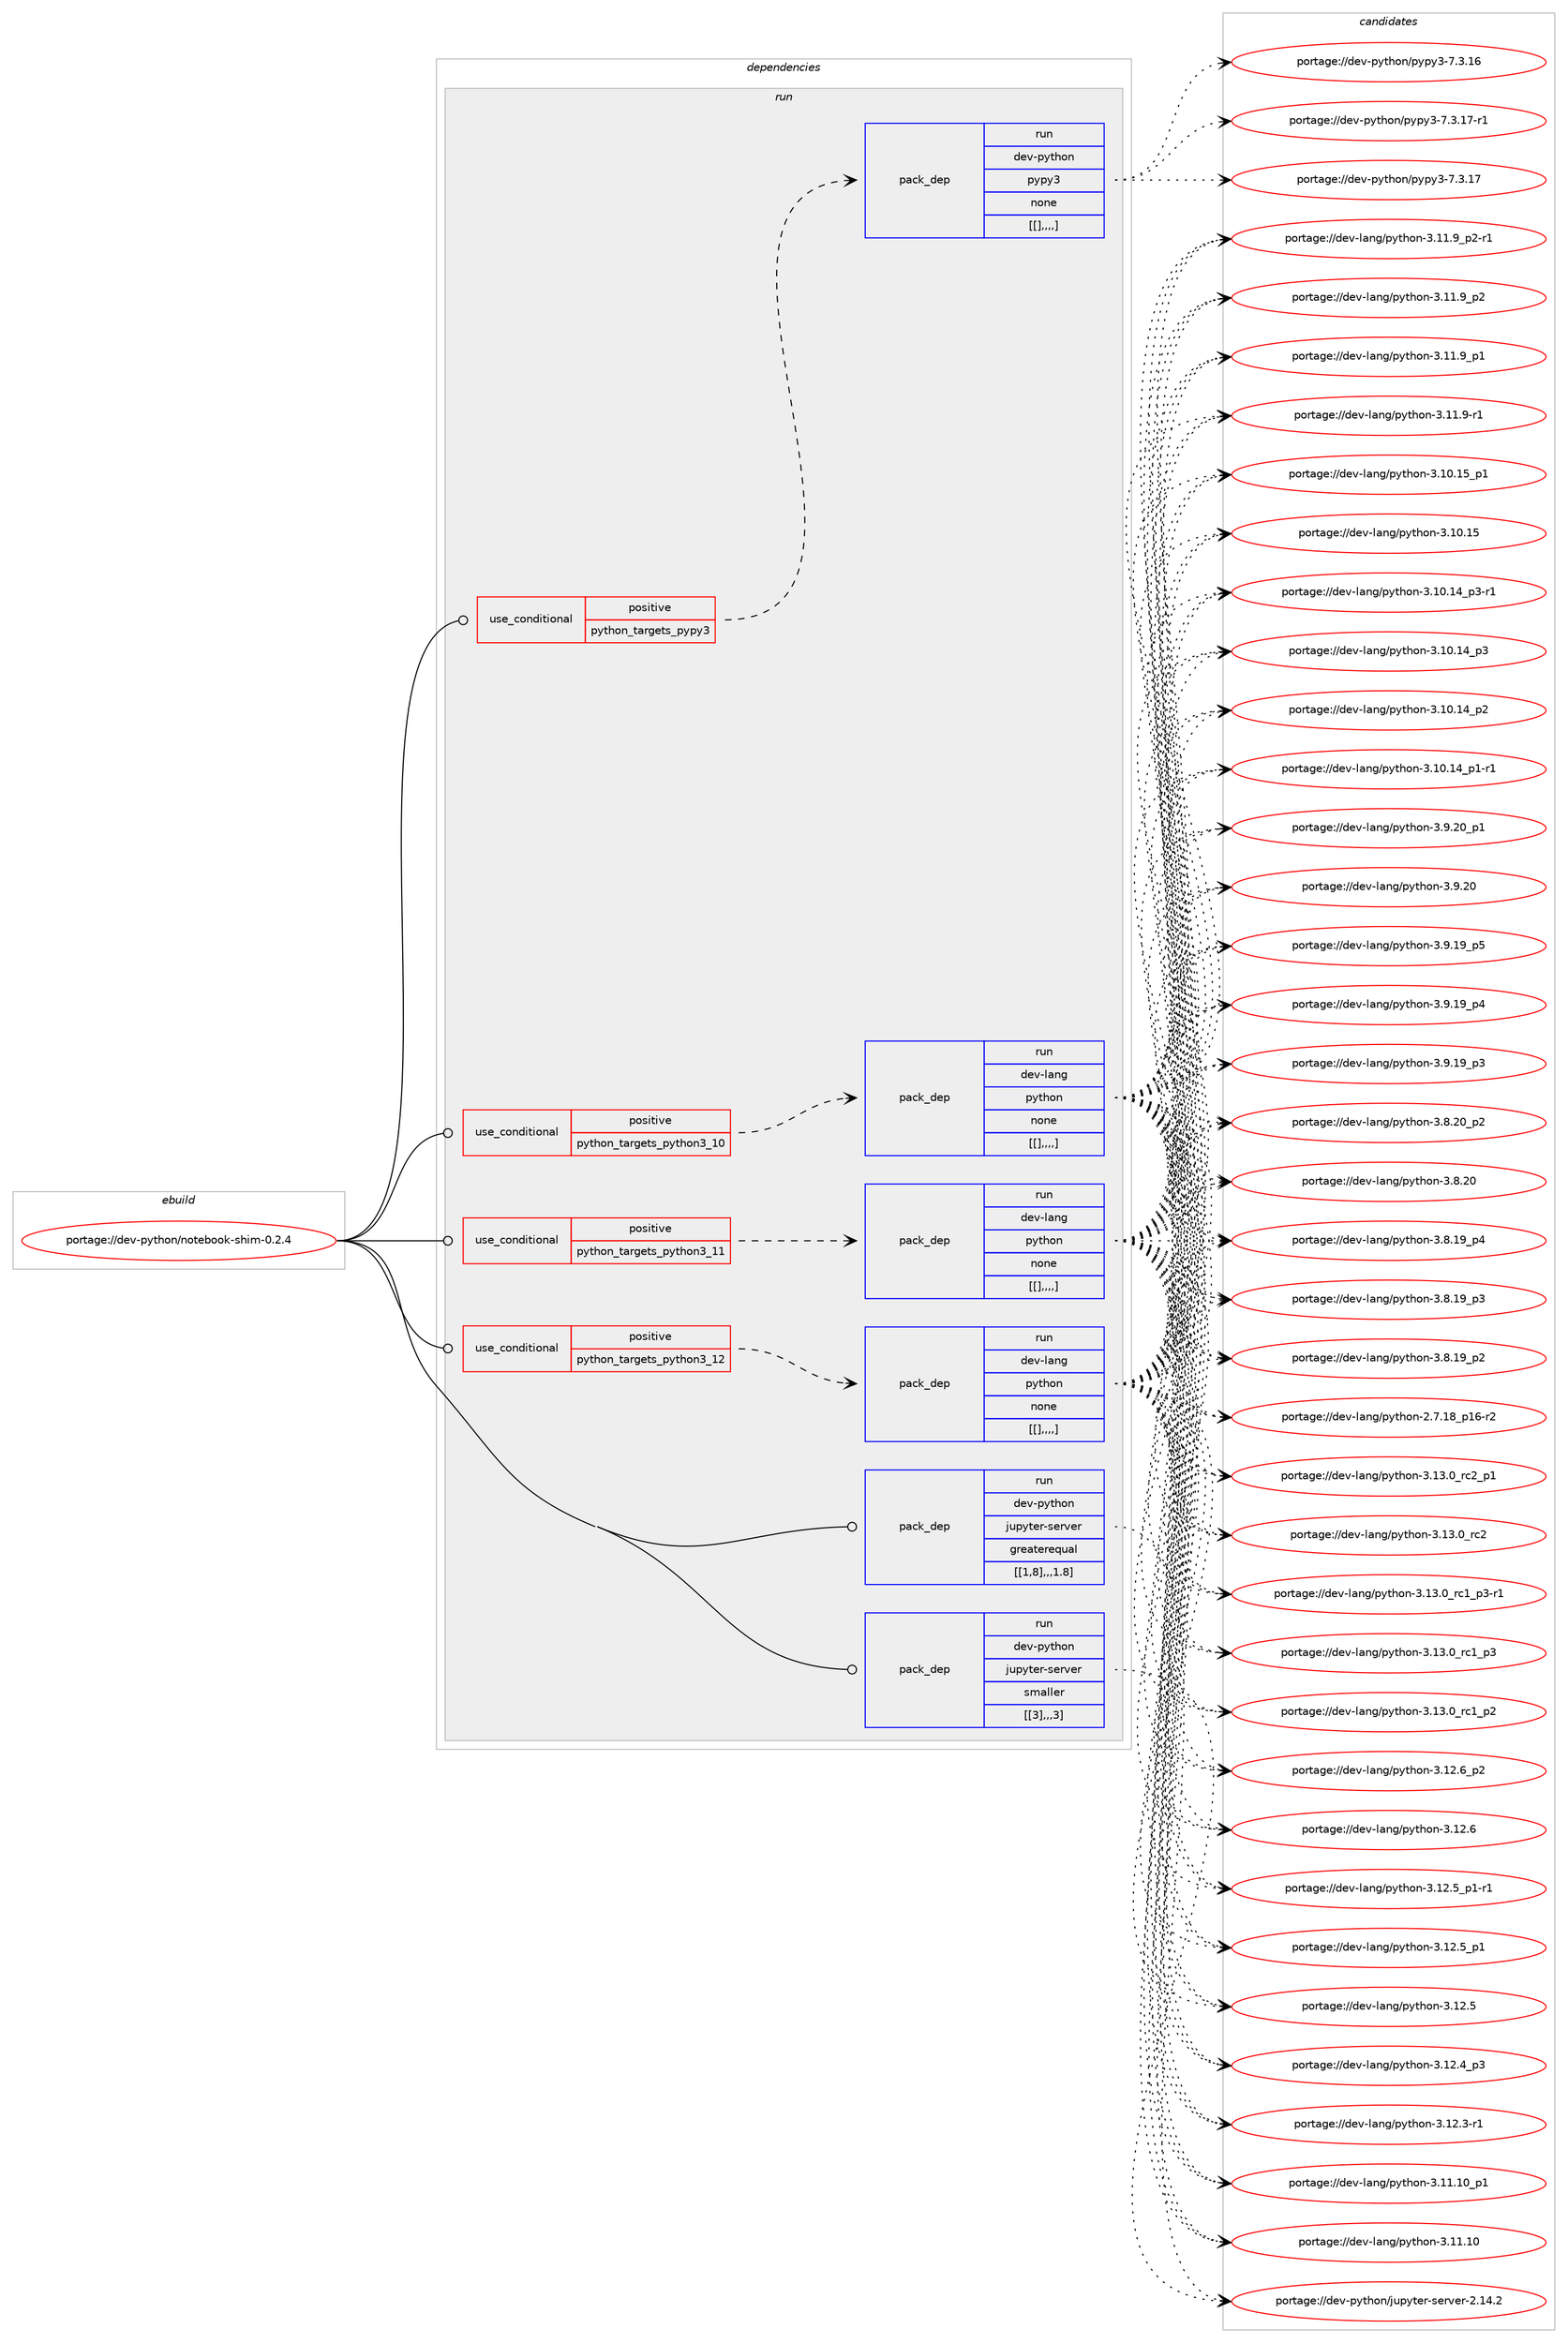 digraph prolog {

# *************
# Graph options
# *************

newrank=true;
concentrate=true;
compound=true;
graph [rankdir=LR,fontname=Helvetica,fontsize=10,ranksep=1.5];#, ranksep=2.5, nodesep=0.2];
edge  [arrowhead=vee];
node  [fontname=Helvetica,fontsize=10];

# **********
# The ebuild
# **********

subgraph cluster_leftcol {
color=gray;
label=<<i>ebuild</i>>;
id [label="portage://dev-python/notebook-shim-0.2.4", color=red, width=4, href="../dev-python/notebook-shim-0.2.4.svg"];
}

# ****************
# The dependencies
# ****************

subgraph cluster_midcol {
color=gray;
label=<<i>dependencies</i>>;
subgraph cluster_compile {
fillcolor="#eeeeee";
style=filled;
label=<<i>compile</i>>;
}
subgraph cluster_compileandrun {
fillcolor="#eeeeee";
style=filled;
label=<<i>compile and run</i>>;
}
subgraph cluster_run {
fillcolor="#eeeeee";
style=filled;
label=<<i>run</i>>;
subgraph cond36562 {
dependency154698 [label=<<TABLE BORDER="0" CELLBORDER="1" CELLSPACING="0" CELLPADDING="4"><TR><TD ROWSPAN="3" CELLPADDING="10">use_conditional</TD></TR><TR><TD>positive</TD></TR><TR><TD>python_targets_pypy3</TD></TR></TABLE>>, shape=none, color=red];
subgraph pack116922 {
dependency154699 [label=<<TABLE BORDER="0" CELLBORDER="1" CELLSPACING="0" CELLPADDING="4" WIDTH="220"><TR><TD ROWSPAN="6" CELLPADDING="30">pack_dep</TD></TR><TR><TD WIDTH="110">run</TD></TR><TR><TD>dev-python</TD></TR><TR><TD>pypy3</TD></TR><TR><TD>none</TD></TR><TR><TD>[[],,,,]</TD></TR></TABLE>>, shape=none, color=blue];
}
dependency154698:e -> dependency154699:w [weight=20,style="dashed",arrowhead="vee"];
}
id:e -> dependency154698:w [weight=20,style="solid",arrowhead="odot"];
subgraph cond36563 {
dependency154700 [label=<<TABLE BORDER="0" CELLBORDER="1" CELLSPACING="0" CELLPADDING="4"><TR><TD ROWSPAN="3" CELLPADDING="10">use_conditional</TD></TR><TR><TD>positive</TD></TR><TR><TD>python_targets_python3_10</TD></TR></TABLE>>, shape=none, color=red];
subgraph pack116923 {
dependency154701 [label=<<TABLE BORDER="0" CELLBORDER="1" CELLSPACING="0" CELLPADDING="4" WIDTH="220"><TR><TD ROWSPAN="6" CELLPADDING="30">pack_dep</TD></TR><TR><TD WIDTH="110">run</TD></TR><TR><TD>dev-lang</TD></TR><TR><TD>python</TD></TR><TR><TD>none</TD></TR><TR><TD>[[],,,,]</TD></TR></TABLE>>, shape=none, color=blue];
}
dependency154700:e -> dependency154701:w [weight=20,style="dashed",arrowhead="vee"];
}
id:e -> dependency154700:w [weight=20,style="solid",arrowhead="odot"];
subgraph cond36564 {
dependency154702 [label=<<TABLE BORDER="0" CELLBORDER="1" CELLSPACING="0" CELLPADDING="4"><TR><TD ROWSPAN="3" CELLPADDING="10">use_conditional</TD></TR><TR><TD>positive</TD></TR><TR><TD>python_targets_python3_11</TD></TR></TABLE>>, shape=none, color=red];
subgraph pack116924 {
dependency154703 [label=<<TABLE BORDER="0" CELLBORDER="1" CELLSPACING="0" CELLPADDING="4" WIDTH="220"><TR><TD ROWSPAN="6" CELLPADDING="30">pack_dep</TD></TR><TR><TD WIDTH="110">run</TD></TR><TR><TD>dev-lang</TD></TR><TR><TD>python</TD></TR><TR><TD>none</TD></TR><TR><TD>[[],,,,]</TD></TR></TABLE>>, shape=none, color=blue];
}
dependency154702:e -> dependency154703:w [weight=20,style="dashed",arrowhead="vee"];
}
id:e -> dependency154702:w [weight=20,style="solid",arrowhead="odot"];
subgraph cond36565 {
dependency154704 [label=<<TABLE BORDER="0" CELLBORDER="1" CELLSPACING="0" CELLPADDING="4"><TR><TD ROWSPAN="3" CELLPADDING="10">use_conditional</TD></TR><TR><TD>positive</TD></TR><TR><TD>python_targets_python3_12</TD></TR></TABLE>>, shape=none, color=red];
subgraph pack116925 {
dependency154705 [label=<<TABLE BORDER="0" CELLBORDER="1" CELLSPACING="0" CELLPADDING="4" WIDTH="220"><TR><TD ROWSPAN="6" CELLPADDING="30">pack_dep</TD></TR><TR><TD WIDTH="110">run</TD></TR><TR><TD>dev-lang</TD></TR><TR><TD>python</TD></TR><TR><TD>none</TD></TR><TR><TD>[[],,,,]</TD></TR></TABLE>>, shape=none, color=blue];
}
dependency154704:e -> dependency154705:w [weight=20,style="dashed",arrowhead="vee"];
}
id:e -> dependency154704:w [weight=20,style="solid",arrowhead="odot"];
subgraph pack116926 {
dependency154706 [label=<<TABLE BORDER="0" CELLBORDER="1" CELLSPACING="0" CELLPADDING="4" WIDTH="220"><TR><TD ROWSPAN="6" CELLPADDING="30">pack_dep</TD></TR><TR><TD WIDTH="110">run</TD></TR><TR><TD>dev-python</TD></TR><TR><TD>jupyter-server</TD></TR><TR><TD>greaterequal</TD></TR><TR><TD>[[1,8],,,1.8]</TD></TR></TABLE>>, shape=none, color=blue];
}
id:e -> dependency154706:w [weight=20,style="solid",arrowhead="odot"];
subgraph pack116927 {
dependency154707 [label=<<TABLE BORDER="0" CELLBORDER="1" CELLSPACING="0" CELLPADDING="4" WIDTH="220"><TR><TD ROWSPAN="6" CELLPADDING="30">pack_dep</TD></TR><TR><TD WIDTH="110">run</TD></TR><TR><TD>dev-python</TD></TR><TR><TD>jupyter-server</TD></TR><TR><TD>smaller</TD></TR><TR><TD>[[3],,,3]</TD></TR></TABLE>>, shape=none, color=blue];
}
id:e -> dependency154707:w [weight=20,style="solid",arrowhead="odot"];
}
}

# **************
# The candidates
# **************

subgraph cluster_choices {
rank=same;
color=gray;
label=<<i>candidates</i>>;

subgraph choice116922 {
color=black;
nodesep=1;
choice100101118451121211161041111104711212111212151455546514649554511449 [label="portage://dev-python/pypy3-7.3.17-r1", color=red, width=4,href="../dev-python/pypy3-7.3.17-r1.svg"];
choice10010111845112121116104111110471121211121215145554651464955 [label="portage://dev-python/pypy3-7.3.17", color=red, width=4,href="../dev-python/pypy3-7.3.17.svg"];
choice10010111845112121116104111110471121211121215145554651464954 [label="portage://dev-python/pypy3-7.3.16", color=red, width=4,href="../dev-python/pypy3-7.3.16.svg"];
dependency154699:e -> choice100101118451121211161041111104711212111212151455546514649554511449:w [style=dotted,weight="100"];
dependency154699:e -> choice10010111845112121116104111110471121211121215145554651464955:w [style=dotted,weight="100"];
dependency154699:e -> choice10010111845112121116104111110471121211121215145554651464954:w [style=dotted,weight="100"];
}
subgraph choice116923 {
color=black;
nodesep=1;
choice100101118451089711010347112121116104111110455146495146489511499509511249 [label="portage://dev-lang/python-3.13.0_rc2_p1", color=red, width=4,href="../dev-lang/python-3.13.0_rc2_p1.svg"];
choice10010111845108971101034711212111610411111045514649514648951149950 [label="portage://dev-lang/python-3.13.0_rc2", color=red, width=4,href="../dev-lang/python-3.13.0_rc2.svg"];
choice1001011184510897110103471121211161041111104551464951464895114994995112514511449 [label="portage://dev-lang/python-3.13.0_rc1_p3-r1", color=red, width=4,href="../dev-lang/python-3.13.0_rc1_p3-r1.svg"];
choice100101118451089711010347112121116104111110455146495146489511499499511251 [label="portage://dev-lang/python-3.13.0_rc1_p3", color=red, width=4,href="../dev-lang/python-3.13.0_rc1_p3.svg"];
choice100101118451089711010347112121116104111110455146495146489511499499511250 [label="portage://dev-lang/python-3.13.0_rc1_p2", color=red, width=4,href="../dev-lang/python-3.13.0_rc1_p2.svg"];
choice100101118451089711010347112121116104111110455146495046549511250 [label="portage://dev-lang/python-3.12.6_p2", color=red, width=4,href="../dev-lang/python-3.12.6_p2.svg"];
choice10010111845108971101034711212111610411111045514649504654 [label="portage://dev-lang/python-3.12.6", color=red, width=4,href="../dev-lang/python-3.12.6.svg"];
choice1001011184510897110103471121211161041111104551464950465395112494511449 [label="portage://dev-lang/python-3.12.5_p1-r1", color=red, width=4,href="../dev-lang/python-3.12.5_p1-r1.svg"];
choice100101118451089711010347112121116104111110455146495046539511249 [label="portage://dev-lang/python-3.12.5_p1", color=red, width=4,href="../dev-lang/python-3.12.5_p1.svg"];
choice10010111845108971101034711212111610411111045514649504653 [label="portage://dev-lang/python-3.12.5", color=red, width=4,href="../dev-lang/python-3.12.5.svg"];
choice100101118451089711010347112121116104111110455146495046529511251 [label="portage://dev-lang/python-3.12.4_p3", color=red, width=4,href="../dev-lang/python-3.12.4_p3.svg"];
choice100101118451089711010347112121116104111110455146495046514511449 [label="portage://dev-lang/python-3.12.3-r1", color=red, width=4,href="../dev-lang/python-3.12.3-r1.svg"];
choice10010111845108971101034711212111610411111045514649494649489511249 [label="portage://dev-lang/python-3.11.10_p1", color=red, width=4,href="../dev-lang/python-3.11.10_p1.svg"];
choice1001011184510897110103471121211161041111104551464949464948 [label="portage://dev-lang/python-3.11.10", color=red, width=4,href="../dev-lang/python-3.11.10.svg"];
choice1001011184510897110103471121211161041111104551464949465795112504511449 [label="portage://dev-lang/python-3.11.9_p2-r1", color=red, width=4,href="../dev-lang/python-3.11.9_p2-r1.svg"];
choice100101118451089711010347112121116104111110455146494946579511250 [label="portage://dev-lang/python-3.11.9_p2", color=red, width=4,href="../dev-lang/python-3.11.9_p2.svg"];
choice100101118451089711010347112121116104111110455146494946579511249 [label="portage://dev-lang/python-3.11.9_p1", color=red, width=4,href="../dev-lang/python-3.11.9_p1.svg"];
choice100101118451089711010347112121116104111110455146494946574511449 [label="portage://dev-lang/python-3.11.9-r1", color=red, width=4,href="../dev-lang/python-3.11.9-r1.svg"];
choice10010111845108971101034711212111610411111045514649484649539511249 [label="portage://dev-lang/python-3.10.15_p1", color=red, width=4,href="../dev-lang/python-3.10.15_p1.svg"];
choice1001011184510897110103471121211161041111104551464948464953 [label="portage://dev-lang/python-3.10.15", color=red, width=4,href="../dev-lang/python-3.10.15.svg"];
choice100101118451089711010347112121116104111110455146494846495295112514511449 [label="portage://dev-lang/python-3.10.14_p3-r1", color=red, width=4,href="../dev-lang/python-3.10.14_p3-r1.svg"];
choice10010111845108971101034711212111610411111045514649484649529511251 [label="portage://dev-lang/python-3.10.14_p3", color=red, width=4,href="../dev-lang/python-3.10.14_p3.svg"];
choice10010111845108971101034711212111610411111045514649484649529511250 [label="portage://dev-lang/python-3.10.14_p2", color=red, width=4,href="../dev-lang/python-3.10.14_p2.svg"];
choice100101118451089711010347112121116104111110455146494846495295112494511449 [label="portage://dev-lang/python-3.10.14_p1-r1", color=red, width=4,href="../dev-lang/python-3.10.14_p1-r1.svg"];
choice100101118451089711010347112121116104111110455146574650489511249 [label="portage://dev-lang/python-3.9.20_p1", color=red, width=4,href="../dev-lang/python-3.9.20_p1.svg"];
choice10010111845108971101034711212111610411111045514657465048 [label="portage://dev-lang/python-3.9.20", color=red, width=4,href="../dev-lang/python-3.9.20.svg"];
choice100101118451089711010347112121116104111110455146574649579511253 [label="portage://dev-lang/python-3.9.19_p5", color=red, width=4,href="../dev-lang/python-3.9.19_p5.svg"];
choice100101118451089711010347112121116104111110455146574649579511252 [label="portage://dev-lang/python-3.9.19_p4", color=red, width=4,href="../dev-lang/python-3.9.19_p4.svg"];
choice100101118451089711010347112121116104111110455146574649579511251 [label="portage://dev-lang/python-3.9.19_p3", color=red, width=4,href="../dev-lang/python-3.9.19_p3.svg"];
choice100101118451089711010347112121116104111110455146564650489511250 [label="portage://dev-lang/python-3.8.20_p2", color=red, width=4,href="../dev-lang/python-3.8.20_p2.svg"];
choice10010111845108971101034711212111610411111045514656465048 [label="portage://dev-lang/python-3.8.20", color=red, width=4,href="../dev-lang/python-3.8.20.svg"];
choice100101118451089711010347112121116104111110455146564649579511252 [label="portage://dev-lang/python-3.8.19_p4", color=red, width=4,href="../dev-lang/python-3.8.19_p4.svg"];
choice100101118451089711010347112121116104111110455146564649579511251 [label="portage://dev-lang/python-3.8.19_p3", color=red, width=4,href="../dev-lang/python-3.8.19_p3.svg"];
choice100101118451089711010347112121116104111110455146564649579511250 [label="portage://dev-lang/python-3.8.19_p2", color=red, width=4,href="../dev-lang/python-3.8.19_p2.svg"];
choice100101118451089711010347112121116104111110455046554649569511249544511450 [label="portage://dev-lang/python-2.7.18_p16-r2", color=red, width=4,href="../dev-lang/python-2.7.18_p16-r2.svg"];
dependency154701:e -> choice100101118451089711010347112121116104111110455146495146489511499509511249:w [style=dotted,weight="100"];
dependency154701:e -> choice10010111845108971101034711212111610411111045514649514648951149950:w [style=dotted,weight="100"];
dependency154701:e -> choice1001011184510897110103471121211161041111104551464951464895114994995112514511449:w [style=dotted,weight="100"];
dependency154701:e -> choice100101118451089711010347112121116104111110455146495146489511499499511251:w [style=dotted,weight="100"];
dependency154701:e -> choice100101118451089711010347112121116104111110455146495146489511499499511250:w [style=dotted,weight="100"];
dependency154701:e -> choice100101118451089711010347112121116104111110455146495046549511250:w [style=dotted,weight="100"];
dependency154701:e -> choice10010111845108971101034711212111610411111045514649504654:w [style=dotted,weight="100"];
dependency154701:e -> choice1001011184510897110103471121211161041111104551464950465395112494511449:w [style=dotted,weight="100"];
dependency154701:e -> choice100101118451089711010347112121116104111110455146495046539511249:w [style=dotted,weight="100"];
dependency154701:e -> choice10010111845108971101034711212111610411111045514649504653:w [style=dotted,weight="100"];
dependency154701:e -> choice100101118451089711010347112121116104111110455146495046529511251:w [style=dotted,weight="100"];
dependency154701:e -> choice100101118451089711010347112121116104111110455146495046514511449:w [style=dotted,weight="100"];
dependency154701:e -> choice10010111845108971101034711212111610411111045514649494649489511249:w [style=dotted,weight="100"];
dependency154701:e -> choice1001011184510897110103471121211161041111104551464949464948:w [style=dotted,weight="100"];
dependency154701:e -> choice1001011184510897110103471121211161041111104551464949465795112504511449:w [style=dotted,weight="100"];
dependency154701:e -> choice100101118451089711010347112121116104111110455146494946579511250:w [style=dotted,weight="100"];
dependency154701:e -> choice100101118451089711010347112121116104111110455146494946579511249:w [style=dotted,weight="100"];
dependency154701:e -> choice100101118451089711010347112121116104111110455146494946574511449:w [style=dotted,weight="100"];
dependency154701:e -> choice10010111845108971101034711212111610411111045514649484649539511249:w [style=dotted,weight="100"];
dependency154701:e -> choice1001011184510897110103471121211161041111104551464948464953:w [style=dotted,weight="100"];
dependency154701:e -> choice100101118451089711010347112121116104111110455146494846495295112514511449:w [style=dotted,weight="100"];
dependency154701:e -> choice10010111845108971101034711212111610411111045514649484649529511251:w [style=dotted,weight="100"];
dependency154701:e -> choice10010111845108971101034711212111610411111045514649484649529511250:w [style=dotted,weight="100"];
dependency154701:e -> choice100101118451089711010347112121116104111110455146494846495295112494511449:w [style=dotted,weight="100"];
dependency154701:e -> choice100101118451089711010347112121116104111110455146574650489511249:w [style=dotted,weight="100"];
dependency154701:e -> choice10010111845108971101034711212111610411111045514657465048:w [style=dotted,weight="100"];
dependency154701:e -> choice100101118451089711010347112121116104111110455146574649579511253:w [style=dotted,weight="100"];
dependency154701:e -> choice100101118451089711010347112121116104111110455146574649579511252:w [style=dotted,weight="100"];
dependency154701:e -> choice100101118451089711010347112121116104111110455146574649579511251:w [style=dotted,weight="100"];
dependency154701:e -> choice100101118451089711010347112121116104111110455146564650489511250:w [style=dotted,weight="100"];
dependency154701:e -> choice10010111845108971101034711212111610411111045514656465048:w [style=dotted,weight="100"];
dependency154701:e -> choice100101118451089711010347112121116104111110455146564649579511252:w [style=dotted,weight="100"];
dependency154701:e -> choice100101118451089711010347112121116104111110455146564649579511251:w [style=dotted,weight="100"];
dependency154701:e -> choice100101118451089711010347112121116104111110455146564649579511250:w [style=dotted,weight="100"];
dependency154701:e -> choice100101118451089711010347112121116104111110455046554649569511249544511450:w [style=dotted,weight="100"];
}
subgraph choice116924 {
color=black;
nodesep=1;
choice100101118451089711010347112121116104111110455146495146489511499509511249 [label="portage://dev-lang/python-3.13.0_rc2_p1", color=red, width=4,href="../dev-lang/python-3.13.0_rc2_p1.svg"];
choice10010111845108971101034711212111610411111045514649514648951149950 [label="portage://dev-lang/python-3.13.0_rc2", color=red, width=4,href="../dev-lang/python-3.13.0_rc2.svg"];
choice1001011184510897110103471121211161041111104551464951464895114994995112514511449 [label="portage://dev-lang/python-3.13.0_rc1_p3-r1", color=red, width=4,href="../dev-lang/python-3.13.0_rc1_p3-r1.svg"];
choice100101118451089711010347112121116104111110455146495146489511499499511251 [label="portage://dev-lang/python-3.13.0_rc1_p3", color=red, width=4,href="../dev-lang/python-3.13.0_rc1_p3.svg"];
choice100101118451089711010347112121116104111110455146495146489511499499511250 [label="portage://dev-lang/python-3.13.0_rc1_p2", color=red, width=4,href="../dev-lang/python-3.13.0_rc1_p2.svg"];
choice100101118451089711010347112121116104111110455146495046549511250 [label="portage://dev-lang/python-3.12.6_p2", color=red, width=4,href="../dev-lang/python-3.12.6_p2.svg"];
choice10010111845108971101034711212111610411111045514649504654 [label="portage://dev-lang/python-3.12.6", color=red, width=4,href="../dev-lang/python-3.12.6.svg"];
choice1001011184510897110103471121211161041111104551464950465395112494511449 [label="portage://dev-lang/python-3.12.5_p1-r1", color=red, width=4,href="../dev-lang/python-3.12.5_p1-r1.svg"];
choice100101118451089711010347112121116104111110455146495046539511249 [label="portage://dev-lang/python-3.12.5_p1", color=red, width=4,href="../dev-lang/python-3.12.5_p1.svg"];
choice10010111845108971101034711212111610411111045514649504653 [label="portage://dev-lang/python-3.12.5", color=red, width=4,href="../dev-lang/python-3.12.5.svg"];
choice100101118451089711010347112121116104111110455146495046529511251 [label="portage://dev-lang/python-3.12.4_p3", color=red, width=4,href="../dev-lang/python-3.12.4_p3.svg"];
choice100101118451089711010347112121116104111110455146495046514511449 [label="portage://dev-lang/python-3.12.3-r1", color=red, width=4,href="../dev-lang/python-3.12.3-r1.svg"];
choice10010111845108971101034711212111610411111045514649494649489511249 [label="portage://dev-lang/python-3.11.10_p1", color=red, width=4,href="../dev-lang/python-3.11.10_p1.svg"];
choice1001011184510897110103471121211161041111104551464949464948 [label="portage://dev-lang/python-3.11.10", color=red, width=4,href="../dev-lang/python-3.11.10.svg"];
choice1001011184510897110103471121211161041111104551464949465795112504511449 [label="portage://dev-lang/python-3.11.9_p2-r1", color=red, width=4,href="../dev-lang/python-3.11.9_p2-r1.svg"];
choice100101118451089711010347112121116104111110455146494946579511250 [label="portage://dev-lang/python-3.11.9_p2", color=red, width=4,href="../dev-lang/python-3.11.9_p2.svg"];
choice100101118451089711010347112121116104111110455146494946579511249 [label="portage://dev-lang/python-3.11.9_p1", color=red, width=4,href="../dev-lang/python-3.11.9_p1.svg"];
choice100101118451089711010347112121116104111110455146494946574511449 [label="portage://dev-lang/python-3.11.9-r1", color=red, width=4,href="../dev-lang/python-3.11.9-r1.svg"];
choice10010111845108971101034711212111610411111045514649484649539511249 [label="portage://dev-lang/python-3.10.15_p1", color=red, width=4,href="../dev-lang/python-3.10.15_p1.svg"];
choice1001011184510897110103471121211161041111104551464948464953 [label="portage://dev-lang/python-3.10.15", color=red, width=4,href="../dev-lang/python-3.10.15.svg"];
choice100101118451089711010347112121116104111110455146494846495295112514511449 [label="portage://dev-lang/python-3.10.14_p3-r1", color=red, width=4,href="../dev-lang/python-3.10.14_p3-r1.svg"];
choice10010111845108971101034711212111610411111045514649484649529511251 [label="portage://dev-lang/python-3.10.14_p3", color=red, width=4,href="../dev-lang/python-3.10.14_p3.svg"];
choice10010111845108971101034711212111610411111045514649484649529511250 [label="portage://dev-lang/python-3.10.14_p2", color=red, width=4,href="../dev-lang/python-3.10.14_p2.svg"];
choice100101118451089711010347112121116104111110455146494846495295112494511449 [label="portage://dev-lang/python-3.10.14_p1-r1", color=red, width=4,href="../dev-lang/python-3.10.14_p1-r1.svg"];
choice100101118451089711010347112121116104111110455146574650489511249 [label="portage://dev-lang/python-3.9.20_p1", color=red, width=4,href="../dev-lang/python-3.9.20_p1.svg"];
choice10010111845108971101034711212111610411111045514657465048 [label="portage://dev-lang/python-3.9.20", color=red, width=4,href="../dev-lang/python-3.9.20.svg"];
choice100101118451089711010347112121116104111110455146574649579511253 [label="portage://dev-lang/python-3.9.19_p5", color=red, width=4,href="../dev-lang/python-3.9.19_p5.svg"];
choice100101118451089711010347112121116104111110455146574649579511252 [label="portage://dev-lang/python-3.9.19_p4", color=red, width=4,href="../dev-lang/python-3.9.19_p4.svg"];
choice100101118451089711010347112121116104111110455146574649579511251 [label="portage://dev-lang/python-3.9.19_p3", color=red, width=4,href="../dev-lang/python-3.9.19_p3.svg"];
choice100101118451089711010347112121116104111110455146564650489511250 [label="portage://dev-lang/python-3.8.20_p2", color=red, width=4,href="../dev-lang/python-3.8.20_p2.svg"];
choice10010111845108971101034711212111610411111045514656465048 [label="portage://dev-lang/python-3.8.20", color=red, width=4,href="../dev-lang/python-3.8.20.svg"];
choice100101118451089711010347112121116104111110455146564649579511252 [label="portage://dev-lang/python-3.8.19_p4", color=red, width=4,href="../dev-lang/python-3.8.19_p4.svg"];
choice100101118451089711010347112121116104111110455146564649579511251 [label="portage://dev-lang/python-3.8.19_p3", color=red, width=4,href="../dev-lang/python-3.8.19_p3.svg"];
choice100101118451089711010347112121116104111110455146564649579511250 [label="portage://dev-lang/python-3.8.19_p2", color=red, width=4,href="../dev-lang/python-3.8.19_p2.svg"];
choice100101118451089711010347112121116104111110455046554649569511249544511450 [label="portage://dev-lang/python-2.7.18_p16-r2", color=red, width=4,href="../dev-lang/python-2.7.18_p16-r2.svg"];
dependency154703:e -> choice100101118451089711010347112121116104111110455146495146489511499509511249:w [style=dotted,weight="100"];
dependency154703:e -> choice10010111845108971101034711212111610411111045514649514648951149950:w [style=dotted,weight="100"];
dependency154703:e -> choice1001011184510897110103471121211161041111104551464951464895114994995112514511449:w [style=dotted,weight="100"];
dependency154703:e -> choice100101118451089711010347112121116104111110455146495146489511499499511251:w [style=dotted,weight="100"];
dependency154703:e -> choice100101118451089711010347112121116104111110455146495146489511499499511250:w [style=dotted,weight="100"];
dependency154703:e -> choice100101118451089711010347112121116104111110455146495046549511250:w [style=dotted,weight="100"];
dependency154703:e -> choice10010111845108971101034711212111610411111045514649504654:w [style=dotted,weight="100"];
dependency154703:e -> choice1001011184510897110103471121211161041111104551464950465395112494511449:w [style=dotted,weight="100"];
dependency154703:e -> choice100101118451089711010347112121116104111110455146495046539511249:w [style=dotted,weight="100"];
dependency154703:e -> choice10010111845108971101034711212111610411111045514649504653:w [style=dotted,weight="100"];
dependency154703:e -> choice100101118451089711010347112121116104111110455146495046529511251:w [style=dotted,weight="100"];
dependency154703:e -> choice100101118451089711010347112121116104111110455146495046514511449:w [style=dotted,weight="100"];
dependency154703:e -> choice10010111845108971101034711212111610411111045514649494649489511249:w [style=dotted,weight="100"];
dependency154703:e -> choice1001011184510897110103471121211161041111104551464949464948:w [style=dotted,weight="100"];
dependency154703:e -> choice1001011184510897110103471121211161041111104551464949465795112504511449:w [style=dotted,weight="100"];
dependency154703:e -> choice100101118451089711010347112121116104111110455146494946579511250:w [style=dotted,weight="100"];
dependency154703:e -> choice100101118451089711010347112121116104111110455146494946579511249:w [style=dotted,weight="100"];
dependency154703:e -> choice100101118451089711010347112121116104111110455146494946574511449:w [style=dotted,weight="100"];
dependency154703:e -> choice10010111845108971101034711212111610411111045514649484649539511249:w [style=dotted,weight="100"];
dependency154703:e -> choice1001011184510897110103471121211161041111104551464948464953:w [style=dotted,weight="100"];
dependency154703:e -> choice100101118451089711010347112121116104111110455146494846495295112514511449:w [style=dotted,weight="100"];
dependency154703:e -> choice10010111845108971101034711212111610411111045514649484649529511251:w [style=dotted,weight="100"];
dependency154703:e -> choice10010111845108971101034711212111610411111045514649484649529511250:w [style=dotted,weight="100"];
dependency154703:e -> choice100101118451089711010347112121116104111110455146494846495295112494511449:w [style=dotted,weight="100"];
dependency154703:e -> choice100101118451089711010347112121116104111110455146574650489511249:w [style=dotted,weight="100"];
dependency154703:e -> choice10010111845108971101034711212111610411111045514657465048:w [style=dotted,weight="100"];
dependency154703:e -> choice100101118451089711010347112121116104111110455146574649579511253:w [style=dotted,weight="100"];
dependency154703:e -> choice100101118451089711010347112121116104111110455146574649579511252:w [style=dotted,weight="100"];
dependency154703:e -> choice100101118451089711010347112121116104111110455146574649579511251:w [style=dotted,weight="100"];
dependency154703:e -> choice100101118451089711010347112121116104111110455146564650489511250:w [style=dotted,weight="100"];
dependency154703:e -> choice10010111845108971101034711212111610411111045514656465048:w [style=dotted,weight="100"];
dependency154703:e -> choice100101118451089711010347112121116104111110455146564649579511252:w [style=dotted,weight="100"];
dependency154703:e -> choice100101118451089711010347112121116104111110455146564649579511251:w [style=dotted,weight="100"];
dependency154703:e -> choice100101118451089711010347112121116104111110455146564649579511250:w [style=dotted,weight="100"];
dependency154703:e -> choice100101118451089711010347112121116104111110455046554649569511249544511450:w [style=dotted,weight="100"];
}
subgraph choice116925 {
color=black;
nodesep=1;
choice100101118451089711010347112121116104111110455146495146489511499509511249 [label="portage://dev-lang/python-3.13.0_rc2_p1", color=red, width=4,href="../dev-lang/python-3.13.0_rc2_p1.svg"];
choice10010111845108971101034711212111610411111045514649514648951149950 [label="portage://dev-lang/python-3.13.0_rc2", color=red, width=4,href="../dev-lang/python-3.13.0_rc2.svg"];
choice1001011184510897110103471121211161041111104551464951464895114994995112514511449 [label="portage://dev-lang/python-3.13.0_rc1_p3-r1", color=red, width=4,href="../dev-lang/python-3.13.0_rc1_p3-r1.svg"];
choice100101118451089711010347112121116104111110455146495146489511499499511251 [label="portage://dev-lang/python-3.13.0_rc1_p3", color=red, width=4,href="../dev-lang/python-3.13.0_rc1_p3.svg"];
choice100101118451089711010347112121116104111110455146495146489511499499511250 [label="portage://dev-lang/python-3.13.0_rc1_p2", color=red, width=4,href="../dev-lang/python-3.13.0_rc1_p2.svg"];
choice100101118451089711010347112121116104111110455146495046549511250 [label="portage://dev-lang/python-3.12.6_p2", color=red, width=4,href="../dev-lang/python-3.12.6_p2.svg"];
choice10010111845108971101034711212111610411111045514649504654 [label="portage://dev-lang/python-3.12.6", color=red, width=4,href="../dev-lang/python-3.12.6.svg"];
choice1001011184510897110103471121211161041111104551464950465395112494511449 [label="portage://dev-lang/python-3.12.5_p1-r1", color=red, width=4,href="../dev-lang/python-3.12.5_p1-r1.svg"];
choice100101118451089711010347112121116104111110455146495046539511249 [label="portage://dev-lang/python-3.12.5_p1", color=red, width=4,href="../dev-lang/python-3.12.5_p1.svg"];
choice10010111845108971101034711212111610411111045514649504653 [label="portage://dev-lang/python-3.12.5", color=red, width=4,href="../dev-lang/python-3.12.5.svg"];
choice100101118451089711010347112121116104111110455146495046529511251 [label="portage://dev-lang/python-3.12.4_p3", color=red, width=4,href="../dev-lang/python-3.12.4_p3.svg"];
choice100101118451089711010347112121116104111110455146495046514511449 [label="portage://dev-lang/python-3.12.3-r1", color=red, width=4,href="../dev-lang/python-3.12.3-r1.svg"];
choice10010111845108971101034711212111610411111045514649494649489511249 [label="portage://dev-lang/python-3.11.10_p1", color=red, width=4,href="../dev-lang/python-3.11.10_p1.svg"];
choice1001011184510897110103471121211161041111104551464949464948 [label="portage://dev-lang/python-3.11.10", color=red, width=4,href="../dev-lang/python-3.11.10.svg"];
choice1001011184510897110103471121211161041111104551464949465795112504511449 [label="portage://dev-lang/python-3.11.9_p2-r1", color=red, width=4,href="../dev-lang/python-3.11.9_p2-r1.svg"];
choice100101118451089711010347112121116104111110455146494946579511250 [label="portage://dev-lang/python-3.11.9_p2", color=red, width=4,href="../dev-lang/python-3.11.9_p2.svg"];
choice100101118451089711010347112121116104111110455146494946579511249 [label="portage://dev-lang/python-3.11.9_p1", color=red, width=4,href="../dev-lang/python-3.11.9_p1.svg"];
choice100101118451089711010347112121116104111110455146494946574511449 [label="portage://dev-lang/python-3.11.9-r1", color=red, width=4,href="../dev-lang/python-3.11.9-r1.svg"];
choice10010111845108971101034711212111610411111045514649484649539511249 [label="portage://dev-lang/python-3.10.15_p1", color=red, width=4,href="../dev-lang/python-3.10.15_p1.svg"];
choice1001011184510897110103471121211161041111104551464948464953 [label="portage://dev-lang/python-3.10.15", color=red, width=4,href="../dev-lang/python-3.10.15.svg"];
choice100101118451089711010347112121116104111110455146494846495295112514511449 [label="portage://dev-lang/python-3.10.14_p3-r1", color=red, width=4,href="../dev-lang/python-3.10.14_p3-r1.svg"];
choice10010111845108971101034711212111610411111045514649484649529511251 [label="portage://dev-lang/python-3.10.14_p3", color=red, width=4,href="../dev-lang/python-3.10.14_p3.svg"];
choice10010111845108971101034711212111610411111045514649484649529511250 [label="portage://dev-lang/python-3.10.14_p2", color=red, width=4,href="../dev-lang/python-3.10.14_p2.svg"];
choice100101118451089711010347112121116104111110455146494846495295112494511449 [label="portage://dev-lang/python-3.10.14_p1-r1", color=red, width=4,href="../dev-lang/python-3.10.14_p1-r1.svg"];
choice100101118451089711010347112121116104111110455146574650489511249 [label="portage://dev-lang/python-3.9.20_p1", color=red, width=4,href="../dev-lang/python-3.9.20_p1.svg"];
choice10010111845108971101034711212111610411111045514657465048 [label="portage://dev-lang/python-3.9.20", color=red, width=4,href="../dev-lang/python-3.9.20.svg"];
choice100101118451089711010347112121116104111110455146574649579511253 [label="portage://dev-lang/python-3.9.19_p5", color=red, width=4,href="../dev-lang/python-3.9.19_p5.svg"];
choice100101118451089711010347112121116104111110455146574649579511252 [label="portage://dev-lang/python-3.9.19_p4", color=red, width=4,href="../dev-lang/python-3.9.19_p4.svg"];
choice100101118451089711010347112121116104111110455146574649579511251 [label="portage://dev-lang/python-3.9.19_p3", color=red, width=4,href="../dev-lang/python-3.9.19_p3.svg"];
choice100101118451089711010347112121116104111110455146564650489511250 [label="portage://dev-lang/python-3.8.20_p2", color=red, width=4,href="../dev-lang/python-3.8.20_p2.svg"];
choice10010111845108971101034711212111610411111045514656465048 [label="portage://dev-lang/python-3.8.20", color=red, width=4,href="../dev-lang/python-3.8.20.svg"];
choice100101118451089711010347112121116104111110455146564649579511252 [label="portage://dev-lang/python-3.8.19_p4", color=red, width=4,href="../dev-lang/python-3.8.19_p4.svg"];
choice100101118451089711010347112121116104111110455146564649579511251 [label="portage://dev-lang/python-3.8.19_p3", color=red, width=4,href="../dev-lang/python-3.8.19_p3.svg"];
choice100101118451089711010347112121116104111110455146564649579511250 [label="portage://dev-lang/python-3.8.19_p2", color=red, width=4,href="../dev-lang/python-3.8.19_p2.svg"];
choice100101118451089711010347112121116104111110455046554649569511249544511450 [label="portage://dev-lang/python-2.7.18_p16-r2", color=red, width=4,href="../dev-lang/python-2.7.18_p16-r2.svg"];
dependency154705:e -> choice100101118451089711010347112121116104111110455146495146489511499509511249:w [style=dotted,weight="100"];
dependency154705:e -> choice10010111845108971101034711212111610411111045514649514648951149950:w [style=dotted,weight="100"];
dependency154705:e -> choice1001011184510897110103471121211161041111104551464951464895114994995112514511449:w [style=dotted,weight="100"];
dependency154705:e -> choice100101118451089711010347112121116104111110455146495146489511499499511251:w [style=dotted,weight="100"];
dependency154705:e -> choice100101118451089711010347112121116104111110455146495146489511499499511250:w [style=dotted,weight="100"];
dependency154705:e -> choice100101118451089711010347112121116104111110455146495046549511250:w [style=dotted,weight="100"];
dependency154705:e -> choice10010111845108971101034711212111610411111045514649504654:w [style=dotted,weight="100"];
dependency154705:e -> choice1001011184510897110103471121211161041111104551464950465395112494511449:w [style=dotted,weight="100"];
dependency154705:e -> choice100101118451089711010347112121116104111110455146495046539511249:w [style=dotted,weight="100"];
dependency154705:e -> choice10010111845108971101034711212111610411111045514649504653:w [style=dotted,weight="100"];
dependency154705:e -> choice100101118451089711010347112121116104111110455146495046529511251:w [style=dotted,weight="100"];
dependency154705:e -> choice100101118451089711010347112121116104111110455146495046514511449:w [style=dotted,weight="100"];
dependency154705:e -> choice10010111845108971101034711212111610411111045514649494649489511249:w [style=dotted,weight="100"];
dependency154705:e -> choice1001011184510897110103471121211161041111104551464949464948:w [style=dotted,weight="100"];
dependency154705:e -> choice1001011184510897110103471121211161041111104551464949465795112504511449:w [style=dotted,weight="100"];
dependency154705:e -> choice100101118451089711010347112121116104111110455146494946579511250:w [style=dotted,weight="100"];
dependency154705:e -> choice100101118451089711010347112121116104111110455146494946579511249:w [style=dotted,weight="100"];
dependency154705:e -> choice100101118451089711010347112121116104111110455146494946574511449:w [style=dotted,weight="100"];
dependency154705:e -> choice10010111845108971101034711212111610411111045514649484649539511249:w [style=dotted,weight="100"];
dependency154705:e -> choice1001011184510897110103471121211161041111104551464948464953:w [style=dotted,weight="100"];
dependency154705:e -> choice100101118451089711010347112121116104111110455146494846495295112514511449:w [style=dotted,weight="100"];
dependency154705:e -> choice10010111845108971101034711212111610411111045514649484649529511251:w [style=dotted,weight="100"];
dependency154705:e -> choice10010111845108971101034711212111610411111045514649484649529511250:w [style=dotted,weight="100"];
dependency154705:e -> choice100101118451089711010347112121116104111110455146494846495295112494511449:w [style=dotted,weight="100"];
dependency154705:e -> choice100101118451089711010347112121116104111110455146574650489511249:w [style=dotted,weight="100"];
dependency154705:e -> choice10010111845108971101034711212111610411111045514657465048:w [style=dotted,weight="100"];
dependency154705:e -> choice100101118451089711010347112121116104111110455146574649579511253:w [style=dotted,weight="100"];
dependency154705:e -> choice100101118451089711010347112121116104111110455146574649579511252:w [style=dotted,weight="100"];
dependency154705:e -> choice100101118451089711010347112121116104111110455146574649579511251:w [style=dotted,weight="100"];
dependency154705:e -> choice100101118451089711010347112121116104111110455146564650489511250:w [style=dotted,weight="100"];
dependency154705:e -> choice10010111845108971101034711212111610411111045514656465048:w [style=dotted,weight="100"];
dependency154705:e -> choice100101118451089711010347112121116104111110455146564649579511252:w [style=dotted,weight="100"];
dependency154705:e -> choice100101118451089711010347112121116104111110455146564649579511251:w [style=dotted,weight="100"];
dependency154705:e -> choice100101118451089711010347112121116104111110455146564649579511250:w [style=dotted,weight="100"];
dependency154705:e -> choice100101118451089711010347112121116104111110455046554649569511249544511450:w [style=dotted,weight="100"];
}
subgraph choice116926 {
color=black;
nodesep=1;
choice10010111845112121116104111110471061171121211161011144511510111411810111445504649524650 [label="portage://dev-python/jupyter-server-2.14.2", color=red, width=4,href="../dev-python/jupyter-server-2.14.2.svg"];
dependency154706:e -> choice10010111845112121116104111110471061171121211161011144511510111411810111445504649524650:w [style=dotted,weight="100"];
}
subgraph choice116927 {
color=black;
nodesep=1;
choice10010111845112121116104111110471061171121211161011144511510111411810111445504649524650 [label="portage://dev-python/jupyter-server-2.14.2", color=red, width=4,href="../dev-python/jupyter-server-2.14.2.svg"];
dependency154707:e -> choice10010111845112121116104111110471061171121211161011144511510111411810111445504649524650:w [style=dotted,weight="100"];
}
}

}
